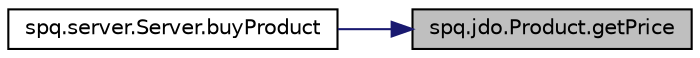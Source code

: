 digraph "spq.jdo.Product.getPrice"
{
 // LATEX_PDF_SIZE
  edge [fontname="Helvetica",fontsize="10",labelfontname="Helvetica",labelfontsize="10"];
  node [fontname="Helvetica",fontsize="10",shape=record];
  rankdir="RL";
  Node1 [label="spq.jdo.Product.getPrice",height=0.2,width=0.4,color="black", fillcolor="grey75", style="filled", fontcolor="black",tooltip=" "];
  Node1 -> Node2 [dir="back",color="midnightblue",fontsize="10",style="solid",fontname="Helvetica"];
  Node2 [label="spq.server.Server.buyProduct",height=0.2,width=0.4,color="black", fillcolor="white", style="filled",URL="$classspq_1_1server_1_1_server.html#a72244618b86a34309aaf3859a6724e34",tooltip="Buy a product for a user. This method allows a user to buy a product if they have sufficient balance ..."];
}

